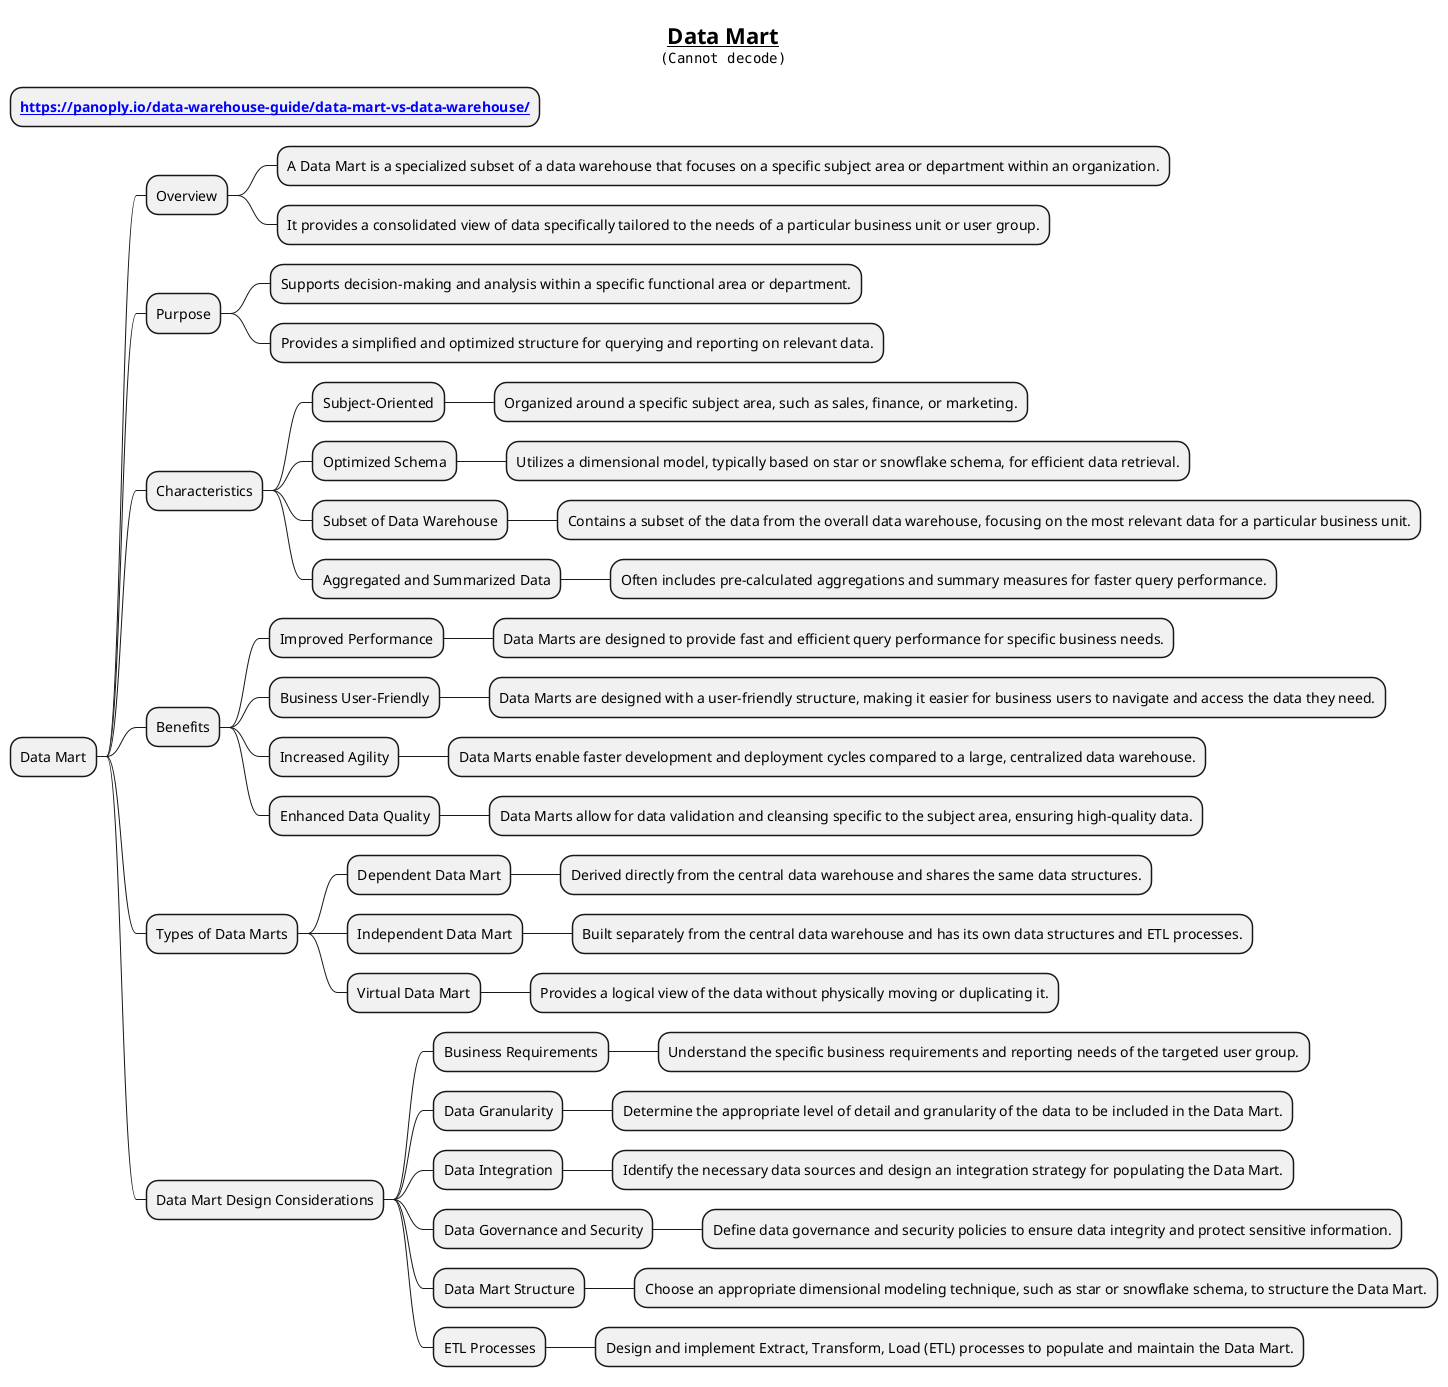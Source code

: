 @startmindmap
title =__Data Mart__\n<img:images/img_14.png>
* **[[https://panoply.io/data-warehouse-guide/data-mart-vs-data-warehouse/]]**

* Data Mart
** Overview
*** A Data Mart is a specialized subset of a data warehouse that focuses on a specific subject area or department within an organization.
*** It provides a consolidated view of data specifically tailored to the needs of a particular business unit or user group.
** Purpose
*** Supports decision-making and analysis within a specific functional area or department.
*** Provides a simplified and optimized structure for querying and reporting on relevant data.
** Characteristics
*** Subject-Oriented
**** Organized around a specific subject area, such as sales, finance, or marketing.
*** Optimized Schema
**** Utilizes a dimensional model, typically based on star or snowflake schema, for efficient data retrieval.
*** Subset of Data Warehouse
**** Contains a subset of the data from the overall data warehouse, focusing on the most relevant data for a particular business unit.
*** Aggregated and Summarized Data
**** Often includes pre-calculated aggregations and summary measures for faster query performance.
** Benefits
*** Improved Performance
**** Data Marts are designed to provide fast and efficient query performance for specific business needs.
*** Business User-Friendly
**** Data Marts are designed with a user-friendly structure, making it easier for business users to navigate and access the data they need.
*** Increased Agility
**** Data Marts enable faster development and deployment cycles compared to a large, centralized data warehouse.
*** Enhanced Data Quality
**** Data Marts allow for data validation and cleansing specific to the subject area, ensuring high-quality data.
** Types of Data Marts
*** Dependent Data Mart
**** Derived directly from the central data warehouse and shares the same data structures.
*** Independent Data Mart
**** Built separately from the central data warehouse and has its own data structures and ETL processes.
*** Virtual Data Mart
**** Provides a logical view of the data without physically moving or duplicating it.
** Data Mart Design Considerations
*** Business Requirements
**** Understand the specific business requirements and reporting needs of the targeted user group.
*** Data Granularity
**** Determine the appropriate level of detail and granularity of the data to be included in the Data Mart.
*** Data Integration
**** Identify the necessary data sources and design an integration strategy for populating the Data Mart.
*** Data Governance and Security
**** Define data governance and security policies to ensure data integrity and protect sensitive information.
*** Data Mart Structure
**** Choose an appropriate dimensional modeling technique, such as star or snowflake schema, to structure the Data Mart.
*** ETL Processes
**** Design and implement Extract, Transform, Load (ETL) processes to populate and maintain the Data Mart.
@endmindmap
